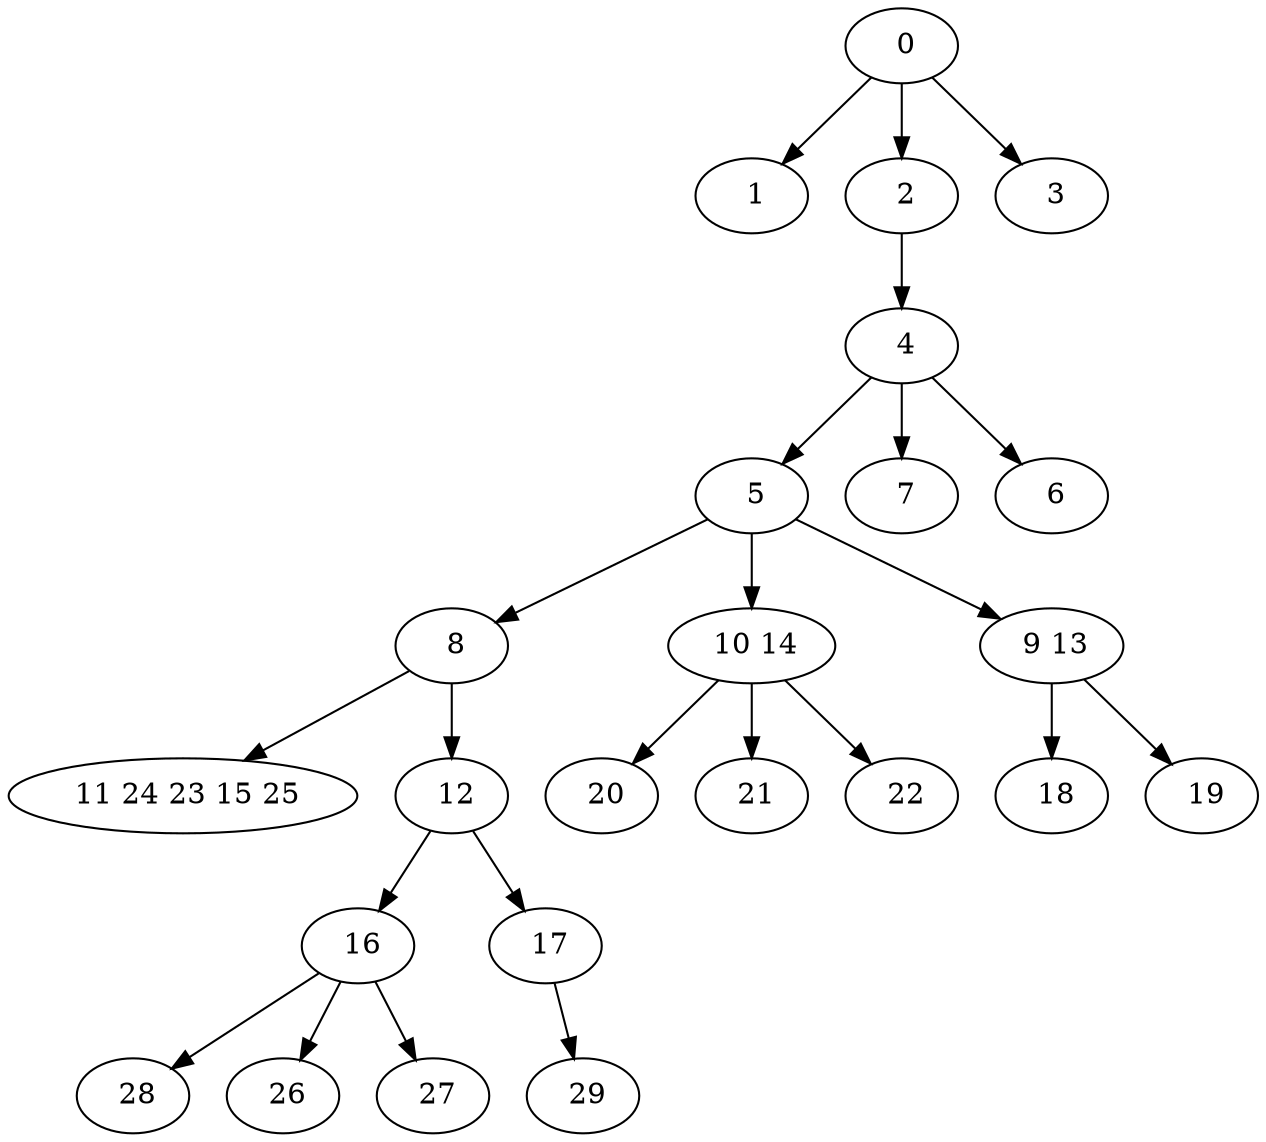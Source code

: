 digraph mytree {
" 0" -> " 1";
" 0" -> " 2";
" 0" -> " 3";
" 1";
" 2" -> " 4";
" 3";
" 5" -> " 8";
" 5" -> " 10 14";
" 5" -> " 9 13";
" 4" -> " 5";
" 4" -> " 7";
" 4" -> " 6";
" 7";
" 8" -> " 11 24 23 15 25";
" 8" -> " 12";
" 10 14" -> " 20";
" 10 14" -> " 21";
" 10 14" -> " 22";
" 9 13" -> " 18";
" 9 13" -> " 19";
" 28";
" 11 24 23 15 25";
" 12" -> " 16";
" 12" -> " 17";
" 6";
" 16" -> " 28";
" 16" -> " 26";
" 16" -> " 27";
" 17" -> " 29";
" 26";
" 27";
" 29";
" 20";
" 21";
" 22";
" 18";
" 19";
}
